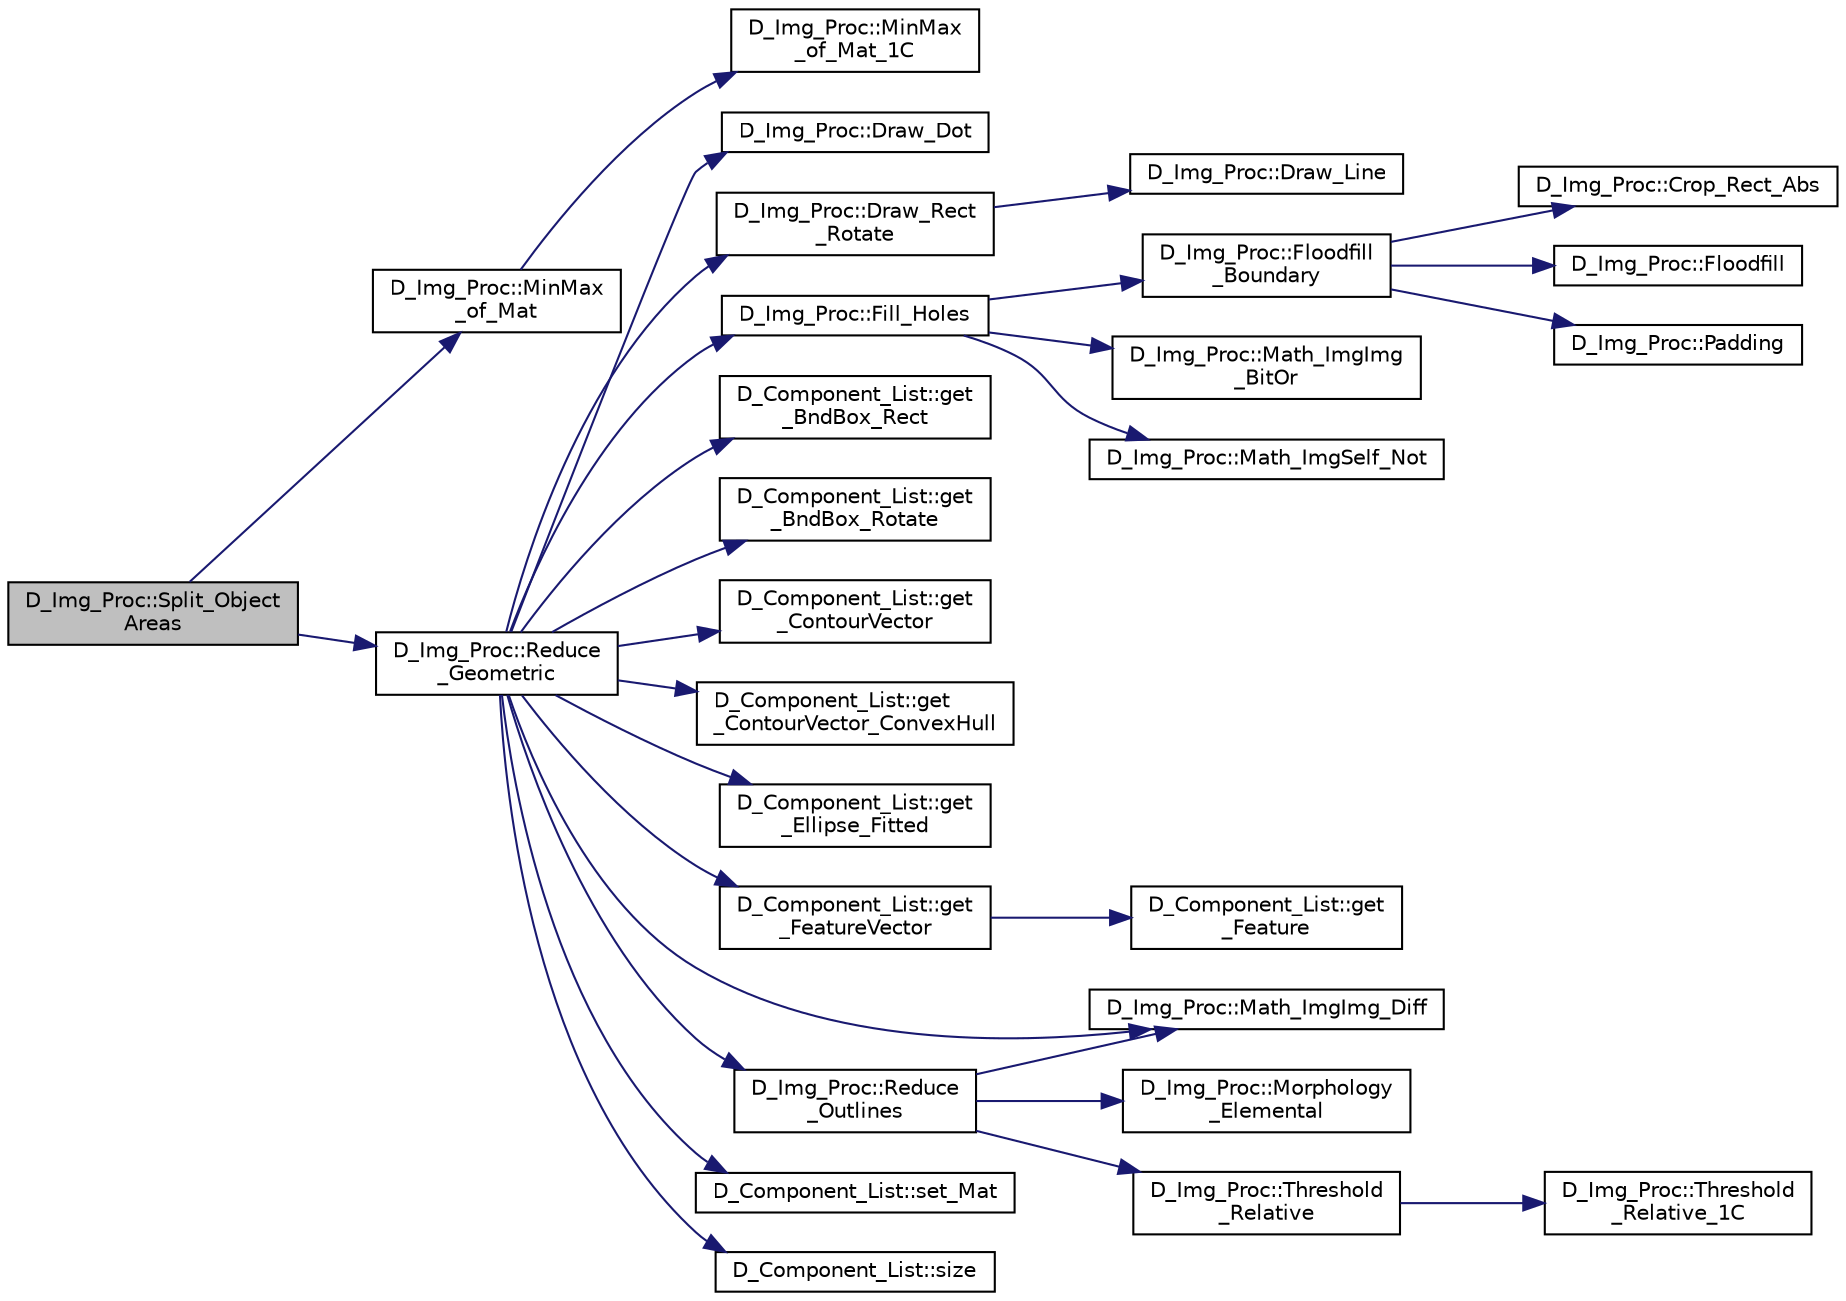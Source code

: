 digraph "D_Img_Proc::Split_ObjectAreas"
{
 // LATEX_PDF_SIZE
  edge [fontname="Helvetica",fontsize="10",labelfontname="Helvetica",labelfontsize="10"];
  node [fontname="Helvetica",fontsize="10",shape=record];
  rankdir="LR";
  Node1 [label="D_Img_Proc::Split_Object\lAreas",height=0.2,width=0.4,color="black", fillcolor="grey75", style="filled", fontcolor="black",tooltip=" "];
  Node1 -> Node2 [color="midnightblue",fontsize="10",style="solid"];
  Node2 [label="D_Img_Proc::MinMax\l_of_Mat",height=0.2,width=0.4,color="black", fillcolor="white", style="filled",URL="$class_d___img___proc.html#a610c8b5d541644948c3267fedcda5cb7",tooltip=" "];
  Node2 -> Node3 [color="midnightblue",fontsize="10",style="solid"];
  Node3 [label="D_Img_Proc::MinMax\l_of_Mat_1C",height=0.2,width=0.4,color="black", fillcolor="white", style="filled",URL="$class_d___img___proc.html#ab630a1029be7b20ea6edf45332e733fd",tooltip=" "];
  Node1 -> Node4 [color="midnightblue",fontsize="10",style="solid"];
  Node4 [label="D_Img_Proc::Reduce\l_Geometric",height=0.2,width=0.4,color="black", fillcolor="white", style="filled",URL="$class_d___img___proc.html#af65dc229816da71c414ad09829e6afde",tooltip=" "];
  Node4 -> Node5 [color="midnightblue",fontsize="10",style="solid"];
  Node5 [label="D_Img_Proc::Draw_Dot",height=0.2,width=0.4,color="black", fillcolor="white", style="filled",URL="$class_d___img___proc.html#abe921e703560620725d50a23dc609a06",tooltip=" "];
  Node4 -> Node6 [color="midnightblue",fontsize="10",style="solid"];
  Node6 [label="D_Img_Proc::Draw_Rect\l_Rotate",height=0.2,width=0.4,color="black", fillcolor="white", style="filled",URL="$class_d___img___proc.html#af3cb1ff42d02d6e81aff0a0ba3850d2b",tooltip=" "];
  Node6 -> Node7 [color="midnightblue",fontsize="10",style="solid"];
  Node7 [label="D_Img_Proc::Draw_Line",height=0.2,width=0.4,color="black", fillcolor="white", style="filled",URL="$class_d___img___proc.html#ad3e6299e2de72041310ee0cbb31bec9d",tooltip=" "];
  Node4 -> Node8 [color="midnightblue",fontsize="10",style="solid"];
  Node8 [label="D_Img_Proc::Fill_Holes",height=0.2,width=0.4,color="black", fillcolor="white", style="filled",URL="$class_d___img___proc.html#a6ab5ab8317fa82ebeb23544e2512b1a3",tooltip=" "];
  Node8 -> Node9 [color="midnightblue",fontsize="10",style="solid"];
  Node9 [label="D_Img_Proc::Floodfill\l_Boundary",height=0.2,width=0.4,color="black", fillcolor="white", style="filled",URL="$class_d___img___proc.html#a530cd7a8040af81761aca214ca671694",tooltip=" "];
  Node9 -> Node10 [color="midnightblue",fontsize="10",style="solid"];
  Node10 [label="D_Img_Proc::Crop_Rect_Abs",height=0.2,width=0.4,color="black", fillcolor="white", style="filled",URL="$class_d___img___proc.html#a7d8de715a15ff62db57fdc8a2d86809f",tooltip=" "];
  Node9 -> Node11 [color="midnightblue",fontsize="10",style="solid"];
  Node11 [label="D_Img_Proc::Floodfill",height=0.2,width=0.4,color="black", fillcolor="white", style="filled",URL="$class_d___img___proc.html#a06675a5a2b2df6efe7870e06e85e4d59",tooltip=" "];
  Node9 -> Node12 [color="midnightblue",fontsize="10",style="solid"];
  Node12 [label="D_Img_Proc::Padding",height=0.2,width=0.4,color="black", fillcolor="white", style="filled",URL="$class_d___img___proc.html#a722d985072ba953a6fc7cfa100a0eaaf",tooltip=" "];
  Node8 -> Node13 [color="midnightblue",fontsize="10",style="solid"];
  Node13 [label="D_Img_Proc::Math_ImgImg\l_BitOr",height=0.2,width=0.4,color="black", fillcolor="white", style="filled",URL="$class_d___img___proc.html#a0cab11d546ef9a33b6925ce94a9e7959",tooltip=" "];
  Node8 -> Node14 [color="midnightblue",fontsize="10",style="solid"];
  Node14 [label="D_Img_Proc::Math_ImgSelf_Not",height=0.2,width=0.4,color="black", fillcolor="white", style="filled",URL="$class_d___img___proc.html#a16a22a2617292a637345bf93fcd7934f",tooltip=" "];
  Node4 -> Node15 [color="midnightblue",fontsize="10",style="solid"];
  Node15 [label="D_Component_List::get\l_BndBox_Rect",height=0.2,width=0.4,color="black", fillcolor="white", style="filled",URL="$class_d___component___list.html#a9c6a949d30c9fc70668e4530be83fa2a",tooltip=" "];
  Node4 -> Node16 [color="midnightblue",fontsize="10",style="solid"];
  Node16 [label="D_Component_List::get\l_BndBox_Rotate",height=0.2,width=0.4,color="black", fillcolor="white", style="filled",URL="$class_d___component___list.html#a7ff03290e8aa872a6617d9656aa27a59",tooltip=" "];
  Node4 -> Node17 [color="midnightblue",fontsize="10",style="solid"];
  Node17 [label="D_Component_List::get\l_ContourVector",height=0.2,width=0.4,color="black", fillcolor="white", style="filled",URL="$class_d___component___list.html#a541be355088e7cdfd90a372e2416bfa4",tooltip=" "];
  Node4 -> Node18 [color="midnightblue",fontsize="10",style="solid"];
  Node18 [label="D_Component_List::get\l_ContourVector_ConvexHull",height=0.2,width=0.4,color="black", fillcolor="white", style="filled",URL="$class_d___component___list.html#ad4d5f2ce0bced013431f32d266f168fc",tooltip=" "];
  Node4 -> Node19 [color="midnightblue",fontsize="10",style="solid"];
  Node19 [label="D_Component_List::get\l_Ellipse_Fitted",height=0.2,width=0.4,color="black", fillcolor="white", style="filled",URL="$class_d___component___list.html#a7addc7e997e317587015249a47f295bf",tooltip=" "];
  Node4 -> Node20 [color="midnightblue",fontsize="10",style="solid"];
  Node20 [label="D_Component_List::get\l_FeatureVector",height=0.2,width=0.4,color="black", fillcolor="white", style="filled",URL="$class_d___component___list.html#a00b58de3ecb2de42496fff3ef4b941a2",tooltip=" "];
  Node20 -> Node21 [color="midnightblue",fontsize="10",style="solid"];
  Node21 [label="D_Component_List::get\l_Feature",height=0.2,width=0.4,color="black", fillcolor="white", style="filled",URL="$class_d___component___list.html#ac2d0aaf98eaa50836b2b4f9e3b7097f2",tooltip=" "];
  Node4 -> Node22 [color="midnightblue",fontsize="10",style="solid"];
  Node22 [label="D_Img_Proc::Math_ImgImg_Diff",height=0.2,width=0.4,color="black", fillcolor="white", style="filled",URL="$class_d___img___proc.html#a8cec240aafb98fc67d6d1d2ca15a1b35",tooltip=" "];
  Node4 -> Node23 [color="midnightblue",fontsize="10",style="solid"];
  Node23 [label="D_Img_Proc::Reduce\l_Outlines",height=0.2,width=0.4,color="black", fillcolor="white", style="filled",URL="$class_d___img___proc.html#a805023a617f6e7194aa92707cba1da38",tooltip=" "];
  Node23 -> Node22 [color="midnightblue",fontsize="10",style="solid"];
  Node23 -> Node24 [color="midnightblue",fontsize="10",style="solid"];
  Node24 [label="D_Img_Proc::Morphology\l_Elemental",height=0.2,width=0.4,color="black", fillcolor="white", style="filled",URL="$class_d___img___proc.html#a4210f59c80b73b231d9212964a765e54",tooltip=" "];
  Node23 -> Node25 [color="midnightblue",fontsize="10",style="solid"];
  Node25 [label="D_Img_Proc::Threshold\l_Relative",height=0.2,width=0.4,color="black", fillcolor="white", style="filled",URL="$class_d___img___proc.html#ade0b97046bbfed1c2845187ddcaa3170",tooltip=" "];
  Node25 -> Node26 [color="midnightblue",fontsize="10",style="solid"];
  Node26 [label="D_Img_Proc::Threshold\l_Relative_1C",height=0.2,width=0.4,color="black", fillcolor="white", style="filled",URL="$class_d___img___proc.html#aff15ef3cbf283127b155144cb4723ec3",tooltip=" "];
  Node4 -> Node27 [color="midnightblue",fontsize="10",style="solid"];
  Node27 [label="D_Component_List::set_Mat",height=0.2,width=0.4,color="black", fillcolor="white", style="filled",URL="$class_d___component___list.html#ae6c31cc0df881423def2950e72306c29",tooltip=" "];
  Node4 -> Node28 [color="midnightblue",fontsize="10",style="solid"];
  Node28 [label="D_Component_List::size",height=0.2,width=0.4,color="black", fillcolor="white", style="filled",URL="$class_d___component___list.html#a39d1b2ce304399503e229f83e3f4e6f4",tooltip=" "];
}
